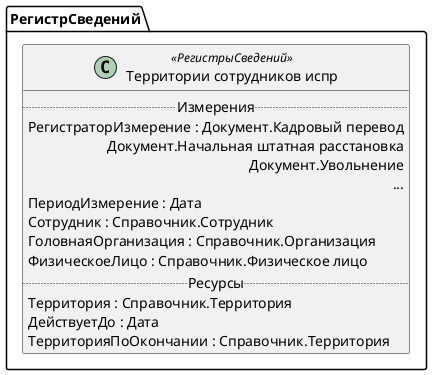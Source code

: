 ﻿@startuml ТерриторииСотрудниковИспр
'!include templates.wsd
'..\include templates.wsd
class РегистрСведений.ТерриторииСотрудниковИспр as "Территории сотрудников испр" <<РегистрыСведений>>
{
..Измерения..
РегистраторИзмерение : Документ.Кадровый перевод\rДокумент.Начальная штатная расстановка\rДокумент.Увольнение\r...
ПериодИзмерение : Дата
Сотрудник : Справочник.Сотрудник
ГоловнаяОрганизация : Справочник.Организация
ФизическоеЛицо : Справочник.Физическое лицо
..Ресурсы..
Территория : Справочник.Территория
ДействуетДо : Дата
ТерриторияПоОкончании : Справочник.Территория
}
@enduml
